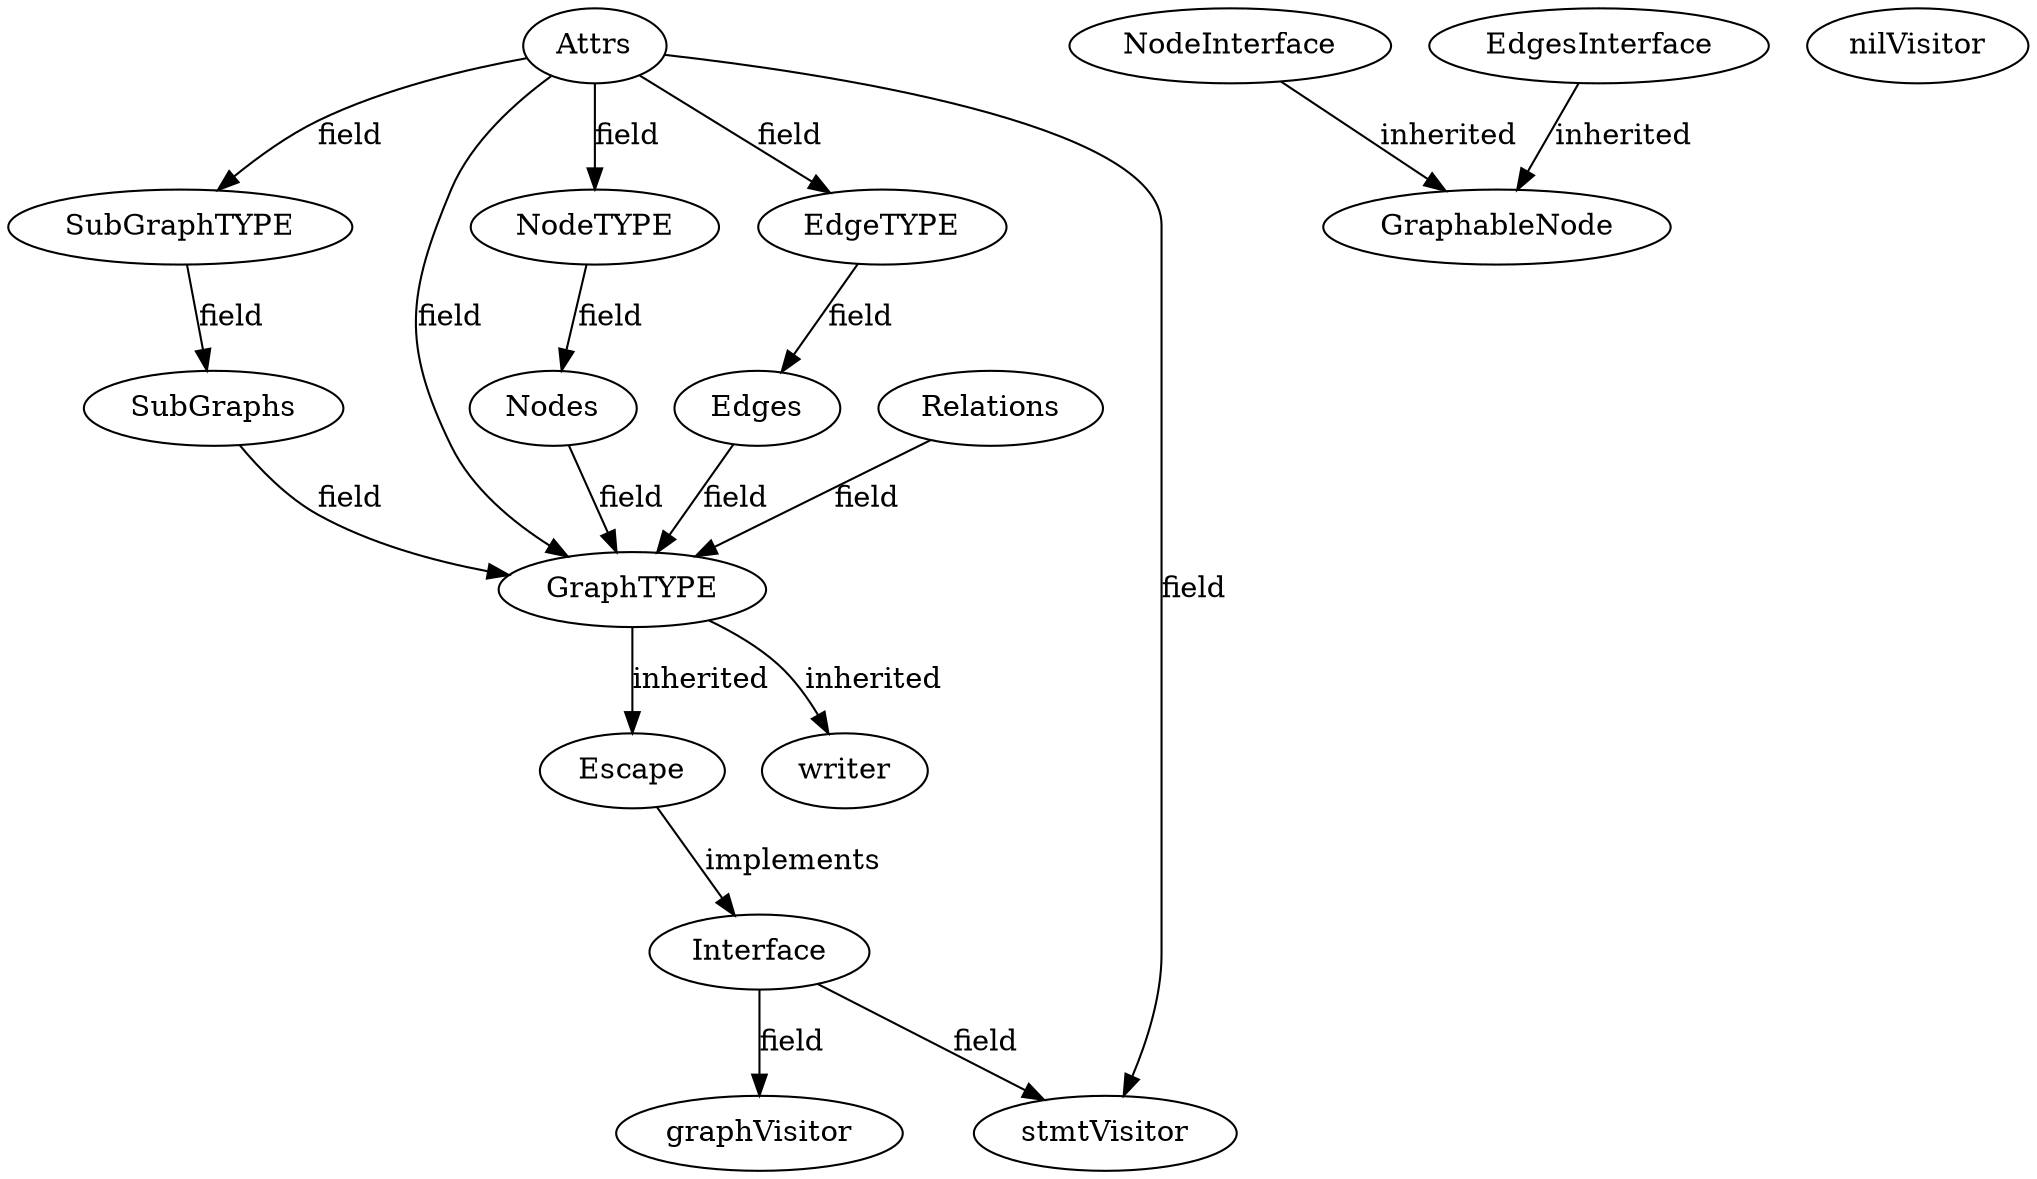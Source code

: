 digraph gographviz {
	Attrs->NodeTYPE[ label=field ];
	NodeTYPE->Nodes[ label=field ];
	Attrs->SubGraphTYPE[ label=field ];
	SubGraphTYPE->SubGraphs[ label=field ];
	GraphTYPE->writer[ label=inherited ];
	Interface->stmtVisitor[ label=field ];
	Attrs->stmtVisitor[ label=field ];
	Interface->graphVisitor[ label=field ];
	Attrs->EdgeTYPE[ label=field ];
	EdgeTYPE->Edges[ label=field ];
	GraphTYPE->Escape[ label=inherited ];
	Attrs->GraphTYPE[ label=field ];
	Nodes->GraphTYPE[ label=field ];
	Edges->GraphTYPE[ label=field ];
	SubGraphs->GraphTYPE[ label=field ];
	Relations->GraphTYPE[ label=field ];
	Escape->Interface[ label=implements ];
	NodeInterface->GraphableNode[ label=inherited ];
	EdgesInterface->GraphableNode[ label=inherited ];
	Attrs;
	EdgeTYPE;
	Edges;
	EdgesInterface;
	Escape;
	GraphTYPE;
	GraphableNode;
	Interface;
	NodeInterface;
	NodeTYPE;
	Nodes;
	Relations;
	SubGraphTYPE;
	SubGraphs;
	graphVisitor;
	nilVisitor;
	stmtVisitor;
	writer;

}

